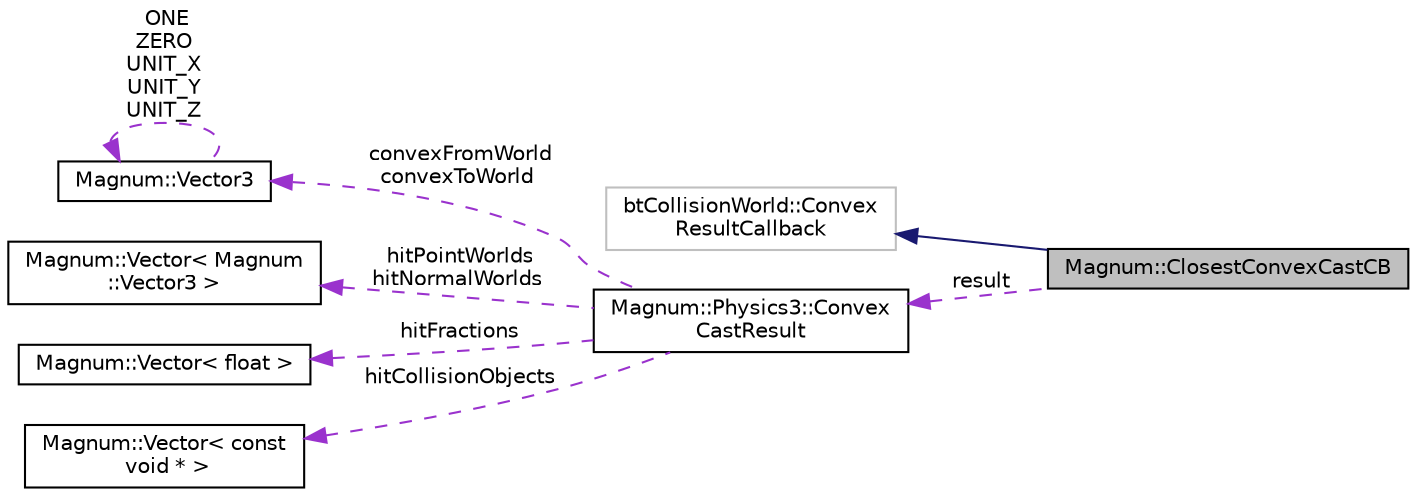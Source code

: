 digraph "Magnum::ClosestConvexCastCB"
{
  edge [fontname="Helvetica",fontsize="10",labelfontname="Helvetica",labelfontsize="10"];
  node [fontname="Helvetica",fontsize="10",shape=record];
  rankdir="LR";
  Node1 [label="Magnum::ClosestConvexCastCB",height=0.2,width=0.4,color="black", fillcolor="grey75", style="filled", fontcolor="black"];
  Node2 -> Node1 [dir="back",color="midnightblue",fontsize="10",style="solid",fontname="Helvetica"];
  Node2 [label="btCollisionWorld::Convex\lResultCallback",height=0.2,width=0.4,color="grey75", fillcolor="white", style="filled"];
  Node3 -> Node1 [dir="back",color="darkorchid3",fontsize="10",style="dashed",label=" result" ,fontname="Helvetica"];
  Node3 [label="Magnum::Physics3::Convex\lCastResult",height=0.2,width=0.4,color="black", fillcolor="white", style="filled",URL="$class_magnum_1_1_physics3_1_1_convex_cast_result.html"];
  Node4 -> Node3 [dir="back",color="darkorchid3",fontsize="10",style="dashed",label=" convexFromWorld\nconvexToWorld" ,fontname="Helvetica"];
  Node4 [label="Magnum::Vector3",height=0.2,width=0.4,color="black", fillcolor="white", style="filled",URL="$class_magnum_1_1_vector3.html"];
  Node4 -> Node4 [dir="back",color="darkorchid3",fontsize="10",style="dashed",label=" ONE\nZERO\nUNIT_X\nUNIT_Y\nUNIT_Z" ,fontname="Helvetica"];
  Node5 -> Node3 [dir="back",color="darkorchid3",fontsize="10",style="dashed",label=" hitPointWorlds\nhitNormalWorlds" ,fontname="Helvetica"];
  Node5 [label="Magnum::Vector\< Magnum\l::Vector3 \>",height=0.2,width=0.4,color="black", fillcolor="white", style="filled",URL="$class_magnum_1_1_vector.html"];
  Node6 -> Node3 [dir="back",color="darkorchid3",fontsize="10",style="dashed",label=" hitFractions" ,fontname="Helvetica"];
  Node6 [label="Magnum::Vector\< float \>",height=0.2,width=0.4,color="black", fillcolor="white", style="filled",URL="$class_magnum_1_1_vector.html"];
  Node7 -> Node3 [dir="back",color="darkorchid3",fontsize="10",style="dashed",label=" hitCollisionObjects" ,fontname="Helvetica"];
  Node7 [label="Magnum::Vector\< const\l void * \>",height=0.2,width=0.4,color="black", fillcolor="white", style="filled",URL="$class_magnum_1_1_vector.html"];
}

